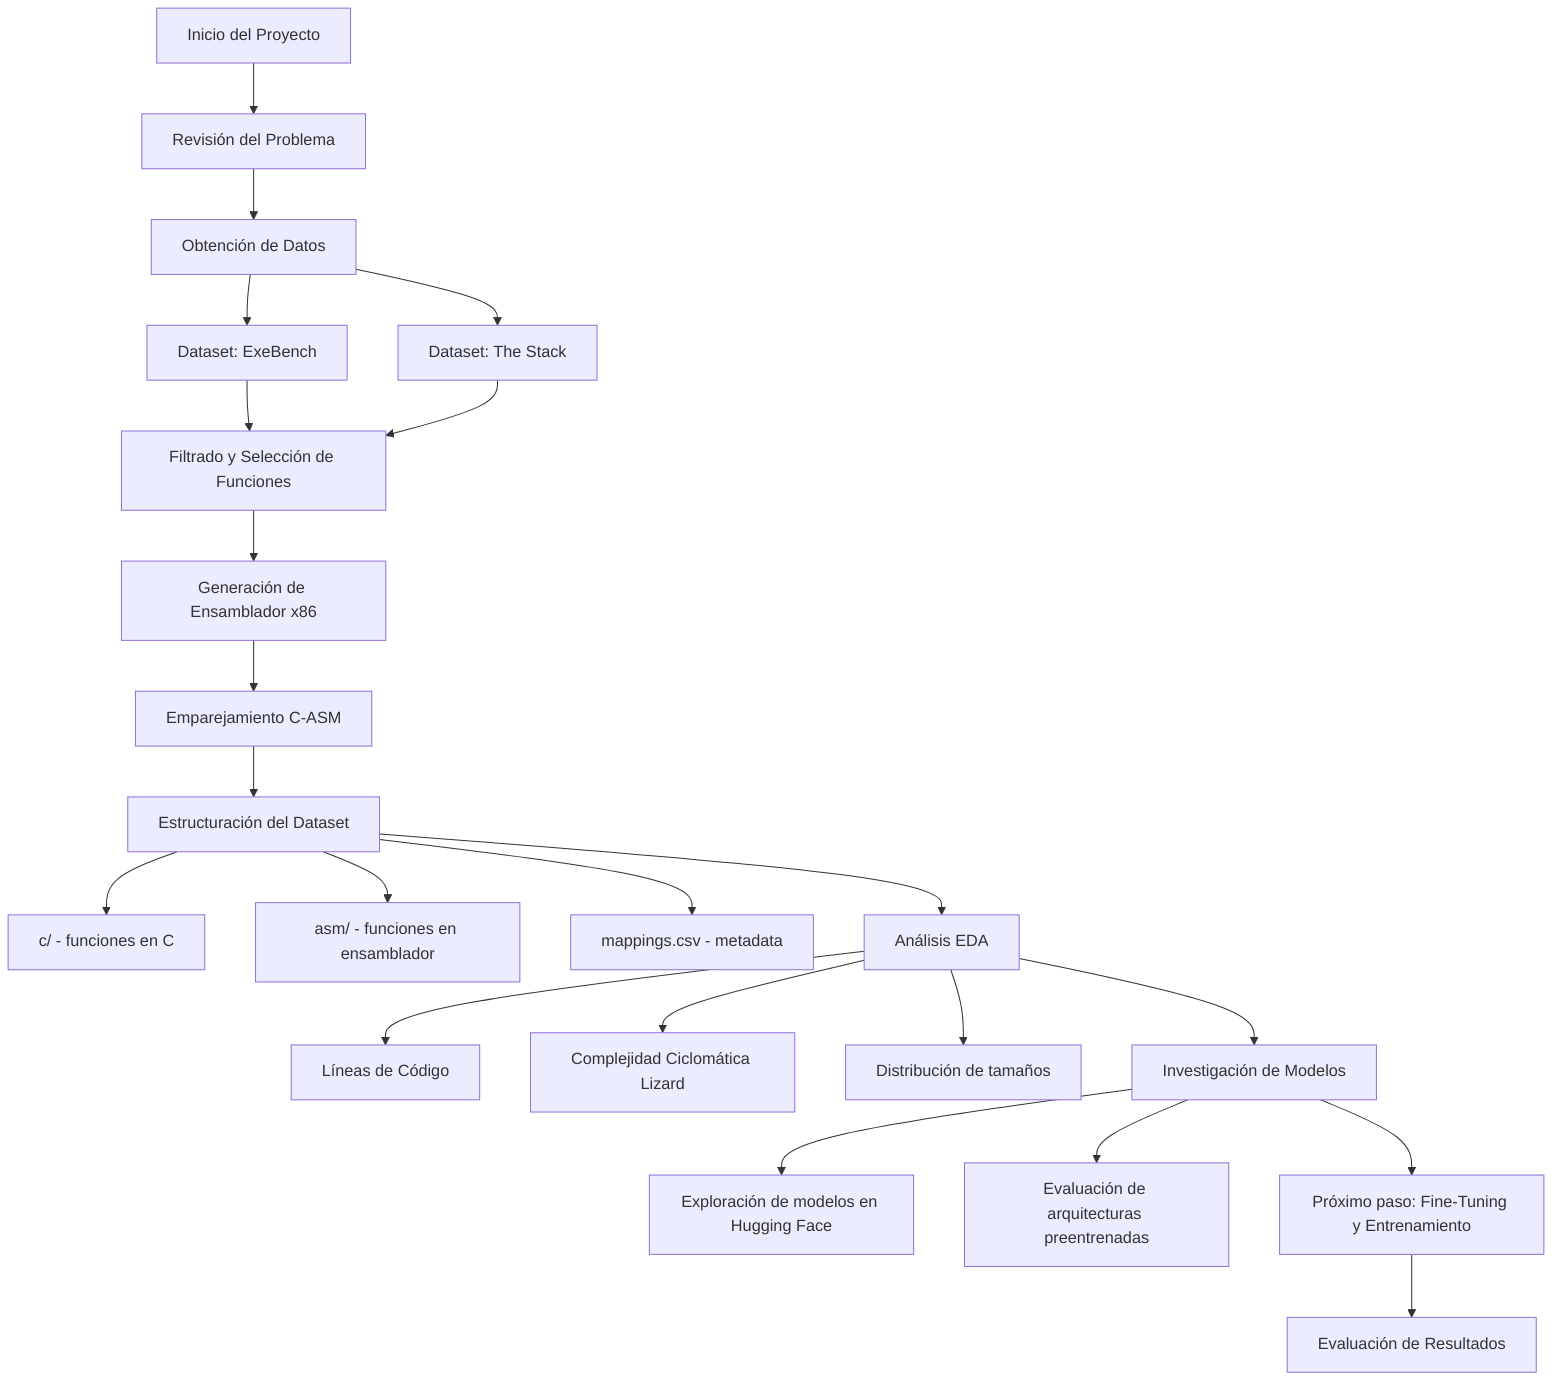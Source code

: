 %%{init: {"theme": "default", "themeVariables": {"background": "#ffffff"}}}%%
graph TD
    A[Inicio del Proyecto] --> B[Revisión del Problema]
    B --> C[Obtención de Datos]
    C --> C1[Dataset: ExeBench]
    C --> C2[Dataset: The Stack]
    C1 --> D[Filtrado y Selección de Funciones]
    C2 --> D
    D --> E[Generación de Ensamblador x86]
    E --> F[Emparejamiento C-ASM]
    F --> G[Estructuración del Dataset]
    G --> G1[c/ - funciones en C]
    G --> G2[asm/ - funciones en ensamblador]
    G --> G3[mappings.csv - metadata]
    G --> H[Análisis EDA]
    H --> H1[Líneas de Código]
    H --> H2[Complejidad Ciclomática Lizard]
    H --> H3[Distribución de tamaños]
    H --> I[Investigación de Modelos]
    I --> I1[Exploración de modelos en Hugging Face]
    I --> I2[Evaluación de arquitecturas preentrenadas]
    I --> J[Próximo paso: Fine-Tuning y Entrenamiento]
    J --> K[Evaluación de Resultados]